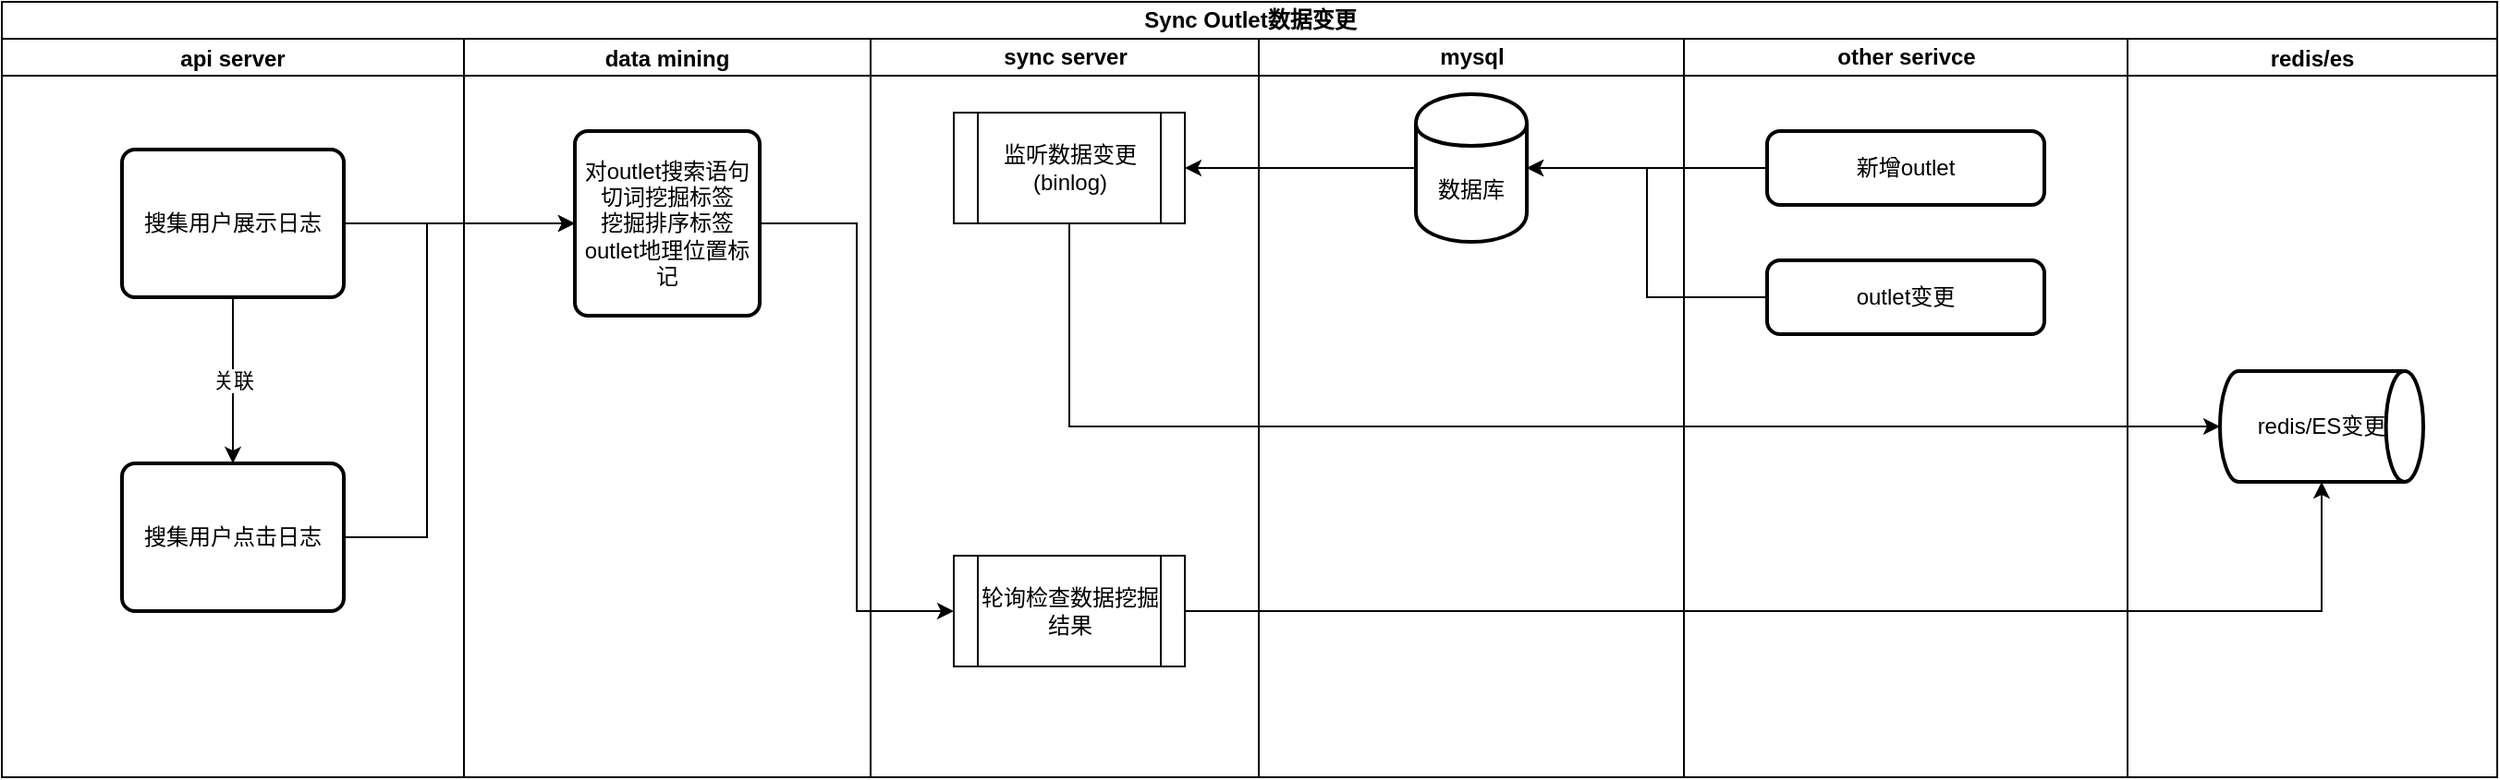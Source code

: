 <mxfile version="13.4.9" type="github">
  <diagram id="prtHgNgQTEPvFCAcTncT" name="Page-1">
    <mxGraphModel dx="1395" dy="899" grid="1" gridSize="10" guides="1" tooltips="1" connect="1" arrows="1" fold="1" page="1" pageScale="1" pageWidth="827" pageHeight="1169" math="0" shadow="0">
      <root>
        <mxCell id="0" />
        <mxCell id="1" parent="0" />
        <mxCell id="JdTEkjBlnsIDQ7HQFidV-2" value="Sync Outlet数据变更" style="swimlane;html=1;childLayout=stackLayout;resizeParent=1;resizeParentMax=0;startSize=20;" vertex="1" parent="1">
          <mxGeometry x="80" y="120" width="1350" height="420" as="geometry" />
        </mxCell>
        <mxCell id="JdTEkjBlnsIDQ7HQFidV-30" value="api server" style="swimlane;startSize=20;" vertex="1" parent="JdTEkjBlnsIDQ7HQFidV-2">
          <mxGeometry y="20" width="250" height="400" as="geometry" />
        </mxCell>
        <mxCell id="JdTEkjBlnsIDQ7HQFidV-40" value="关联" style="edgeStyle=orthogonalEdgeStyle;rounded=0;orthogonalLoop=1;jettySize=auto;html=1;exitX=0.5;exitY=1;exitDx=0;exitDy=0;entryX=0.5;entryY=0;entryDx=0;entryDy=0;" edge="1" parent="JdTEkjBlnsIDQ7HQFidV-30" source="JdTEkjBlnsIDQ7HQFidV-32" target="JdTEkjBlnsIDQ7HQFidV-39">
          <mxGeometry relative="1" as="geometry" />
        </mxCell>
        <mxCell id="JdTEkjBlnsIDQ7HQFidV-32" value="搜集用户展示日志" style="rounded=1;whiteSpace=wrap;html=1;absoluteArcSize=1;arcSize=14;strokeWidth=2;" vertex="1" parent="JdTEkjBlnsIDQ7HQFidV-30">
          <mxGeometry x="65" y="60" width="120" height="80" as="geometry" />
        </mxCell>
        <mxCell id="JdTEkjBlnsIDQ7HQFidV-39" value="搜集用户点击日志" style="rounded=1;whiteSpace=wrap;html=1;absoluteArcSize=1;arcSize=14;strokeWidth=2;" vertex="1" parent="JdTEkjBlnsIDQ7HQFidV-30">
          <mxGeometry x="65" y="230" width="120" height="80" as="geometry" />
        </mxCell>
        <mxCell id="JdTEkjBlnsIDQ7HQFidV-31" value="data mining" style="swimlane;startSize=20;" vertex="1" parent="JdTEkjBlnsIDQ7HQFidV-2">
          <mxGeometry x="250" y="20" width="220" height="400" as="geometry" />
        </mxCell>
        <mxCell id="JdTEkjBlnsIDQ7HQFidV-42" value="对outlet搜索语句切词挖掘标签&lt;br&gt;挖掘排序标签&lt;br&gt;outlet地理位置标记" style="rounded=1;whiteSpace=wrap;html=1;absoluteArcSize=1;arcSize=14;strokeWidth=2;" vertex="1" parent="JdTEkjBlnsIDQ7HQFidV-31">
          <mxGeometry x="60" y="50" width="100" height="100" as="geometry" />
        </mxCell>
        <mxCell id="JdTEkjBlnsIDQ7HQFidV-3" value="sync server" style="swimlane;html=1;startSize=20;" vertex="1" parent="JdTEkjBlnsIDQ7HQFidV-2">
          <mxGeometry x="470" y="20" width="210" height="400" as="geometry" />
        </mxCell>
        <mxCell id="JdTEkjBlnsIDQ7HQFidV-17" value="监听数据变更(binlog)" style="shape=process;whiteSpace=wrap;html=1;backgroundOutline=1;" vertex="1" parent="JdTEkjBlnsIDQ7HQFidV-3">
          <mxGeometry x="45" y="40" width="125" height="60" as="geometry" />
        </mxCell>
        <mxCell id="JdTEkjBlnsIDQ7HQFidV-48" value="轮询检查数据挖掘结果" style="shape=process;whiteSpace=wrap;html=1;backgroundOutline=1;" vertex="1" parent="JdTEkjBlnsIDQ7HQFidV-3">
          <mxGeometry x="45" y="280" width="125" height="60" as="geometry" />
        </mxCell>
        <mxCell id="JdTEkjBlnsIDQ7HQFidV-4" value="mysql" style="swimlane;html=1;startSize=20;" vertex="1" parent="JdTEkjBlnsIDQ7HQFidV-2">
          <mxGeometry x="680" y="20" width="230" height="400" as="geometry" />
        </mxCell>
        <mxCell id="JdTEkjBlnsIDQ7HQFidV-18" value="数据库" style="shape=cylinder;whiteSpace=wrap;html=1;boundedLbl=1;backgroundOutline=1;rounded=1;strokeWidth=2;arcSize=14;" vertex="1" parent="JdTEkjBlnsIDQ7HQFidV-4">
          <mxGeometry x="85" y="30" width="60" height="80" as="geometry" />
        </mxCell>
        <mxCell id="JdTEkjBlnsIDQ7HQFidV-5" value="other serivce" style="swimlane;html=1;startSize=20;" vertex="1" parent="JdTEkjBlnsIDQ7HQFidV-2">
          <mxGeometry x="910" y="20" width="240" height="400" as="geometry" />
        </mxCell>
        <mxCell id="JdTEkjBlnsIDQ7HQFidV-14" value="outlet变更" style="rounded=1;whiteSpace=wrap;html=1;absoluteArcSize=1;arcSize=14;strokeWidth=2;" vertex="1" parent="JdTEkjBlnsIDQ7HQFidV-5">
          <mxGeometry x="45" y="120" width="150" height="40" as="geometry" />
        </mxCell>
        <mxCell id="JdTEkjBlnsIDQ7HQFidV-12" value="&lt;span&gt;新增outlet&lt;/span&gt;" style="rounded=1;whiteSpace=wrap;html=1;absoluteArcSize=1;arcSize=14;strokeWidth=2;" vertex="1" parent="JdTEkjBlnsIDQ7HQFidV-5">
          <mxGeometry x="45" y="50" width="150" height="40" as="geometry" />
        </mxCell>
        <mxCell id="JdTEkjBlnsIDQ7HQFidV-19" value="" style="edgeStyle=orthogonalEdgeStyle;rounded=0;orthogonalLoop=1;jettySize=auto;html=1;" edge="1" parent="JdTEkjBlnsIDQ7HQFidV-2" source="JdTEkjBlnsIDQ7HQFidV-12" target="JdTEkjBlnsIDQ7HQFidV-18">
          <mxGeometry relative="1" as="geometry" />
        </mxCell>
        <mxCell id="JdTEkjBlnsIDQ7HQFidV-20" style="edgeStyle=orthogonalEdgeStyle;rounded=0;orthogonalLoop=1;jettySize=auto;html=1;entryX=1;entryY=0.5;entryDx=0;entryDy=0;" edge="1" parent="JdTEkjBlnsIDQ7HQFidV-2" source="JdTEkjBlnsIDQ7HQFidV-14" target="JdTEkjBlnsIDQ7HQFidV-18">
          <mxGeometry relative="1" as="geometry" />
        </mxCell>
        <mxCell id="JdTEkjBlnsIDQ7HQFidV-26" value="redis/es" style="swimlane;startSize=20;" vertex="1" parent="JdTEkjBlnsIDQ7HQFidV-2">
          <mxGeometry x="1150" y="20" width="200" height="400" as="geometry" />
        </mxCell>
        <mxCell id="JdTEkjBlnsIDQ7HQFidV-28" value="redis/ES变更" style="strokeWidth=2;html=1;shape=mxgraph.flowchart.direct_data;whiteSpace=wrap;" vertex="1" parent="JdTEkjBlnsIDQ7HQFidV-26">
          <mxGeometry x="50" y="180" width="110" height="60" as="geometry" />
        </mxCell>
        <mxCell id="JdTEkjBlnsIDQ7HQFidV-22" style="edgeStyle=orthogonalEdgeStyle;rounded=0;orthogonalLoop=1;jettySize=auto;html=1;" edge="1" parent="JdTEkjBlnsIDQ7HQFidV-2" source="JdTEkjBlnsIDQ7HQFidV-17" target="JdTEkjBlnsIDQ7HQFidV-28">
          <mxGeometry relative="1" as="geometry">
            <mxPoint x="720" y="230" as="targetPoint" />
            <Array as="points">
              <mxPoint x="577" y="230" />
            </Array>
          </mxGeometry>
        </mxCell>
        <mxCell id="JdTEkjBlnsIDQ7HQFidV-29" style="edgeStyle=orthogonalEdgeStyle;rounded=0;orthogonalLoop=1;jettySize=auto;html=1;entryX=1;entryY=0.5;entryDx=0;entryDy=0;" edge="1" parent="JdTEkjBlnsIDQ7HQFidV-2" source="JdTEkjBlnsIDQ7HQFidV-18" target="JdTEkjBlnsIDQ7HQFidV-17">
          <mxGeometry relative="1" as="geometry" />
        </mxCell>
        <mxCell id="JdTEkjBlnsIDQ7HQFidV-35" value="" style="edgeStyle=orthogonalEdgeStyle;rounded=0;orthogonalLoop=1;jettySize=auto;html=1;entryX=0;entryY=0.5;entryDx=0;entryDy=0;" edge="1" parent="JdTEkjBlnsIDQ7HQFidV-2" source="JdTEkjBlnsIDQ7HQFidV-32" target="JdTEkjBlnsIDQ7HQFidV-42">
          <mxGeometry relative="1" as="geometry">
            <mxPoint x="265" y="120" as="targetPoint" />
          </mxGeometry>
        </mxCell>
        <mxCell id="JdTEkjBlnsIDQ7HQFidV-43" style="edgeStyle=orthogonalEdgeStyle;rounded=0;orthogonalLoop=1;jettySize=auto;html=1;entryX=0;entryY=0.5;entryDx=0;entryDy=0;" edge="1" parent="JdTEkjBlnsIDQ7HQFidV-2" source="JdTEkjBlnsIDQ7HQFidV-39" target="JdTEkjBlnsIDQ7HQFidV-42">
          <mxGeometry relative="1" as="geometry">
            <Array as="points">
              <mxPoint x="230" y="290" />
              <mxPoint x="230" y="120" />
            </Array>
          </mxGeometry>
        </mxCell>
        <mxCell id="JdTEkjBlnsIDQ7HQFidV-50" style="edgeStyle=orthogonalEdgeStyle;rounded=0;orthogonalLoop=1;jettySize=auto;html=1;entryX=0;entryY=0.5;entryDx=0;entryDy=0;" edge="1" parent="JdTEkjBlnsIDQ7HQFidV-2" source="JdTEkjBlnsIDQ7HQFidV-42" target="JdTEkjBlnsIDQ7HQFidV-48">
          <mxGeometry relative="1" as="geometry" />
        </mxCell>
        <mxCell id="JdTEkjBlnsIDQ7HQFidV-51" style="edgeStyle=orthogonalEdgeStyle;rounded=0;orthogonalLoop=1;jettySize=auto;html=1;" edge="1" parent="JdTEkjBlnsIDQ7HQFidV-2" source="JdTEkjBlnsIDQ7HQFidV-48" target="JdTEkjBlnsIDQ7HQFidV-28">
          <mxGeometry relative="1" as="geometry" />
        </mxCell>
      </root>
    </mxGraphModel>
  </diagram>
</mxfile>

